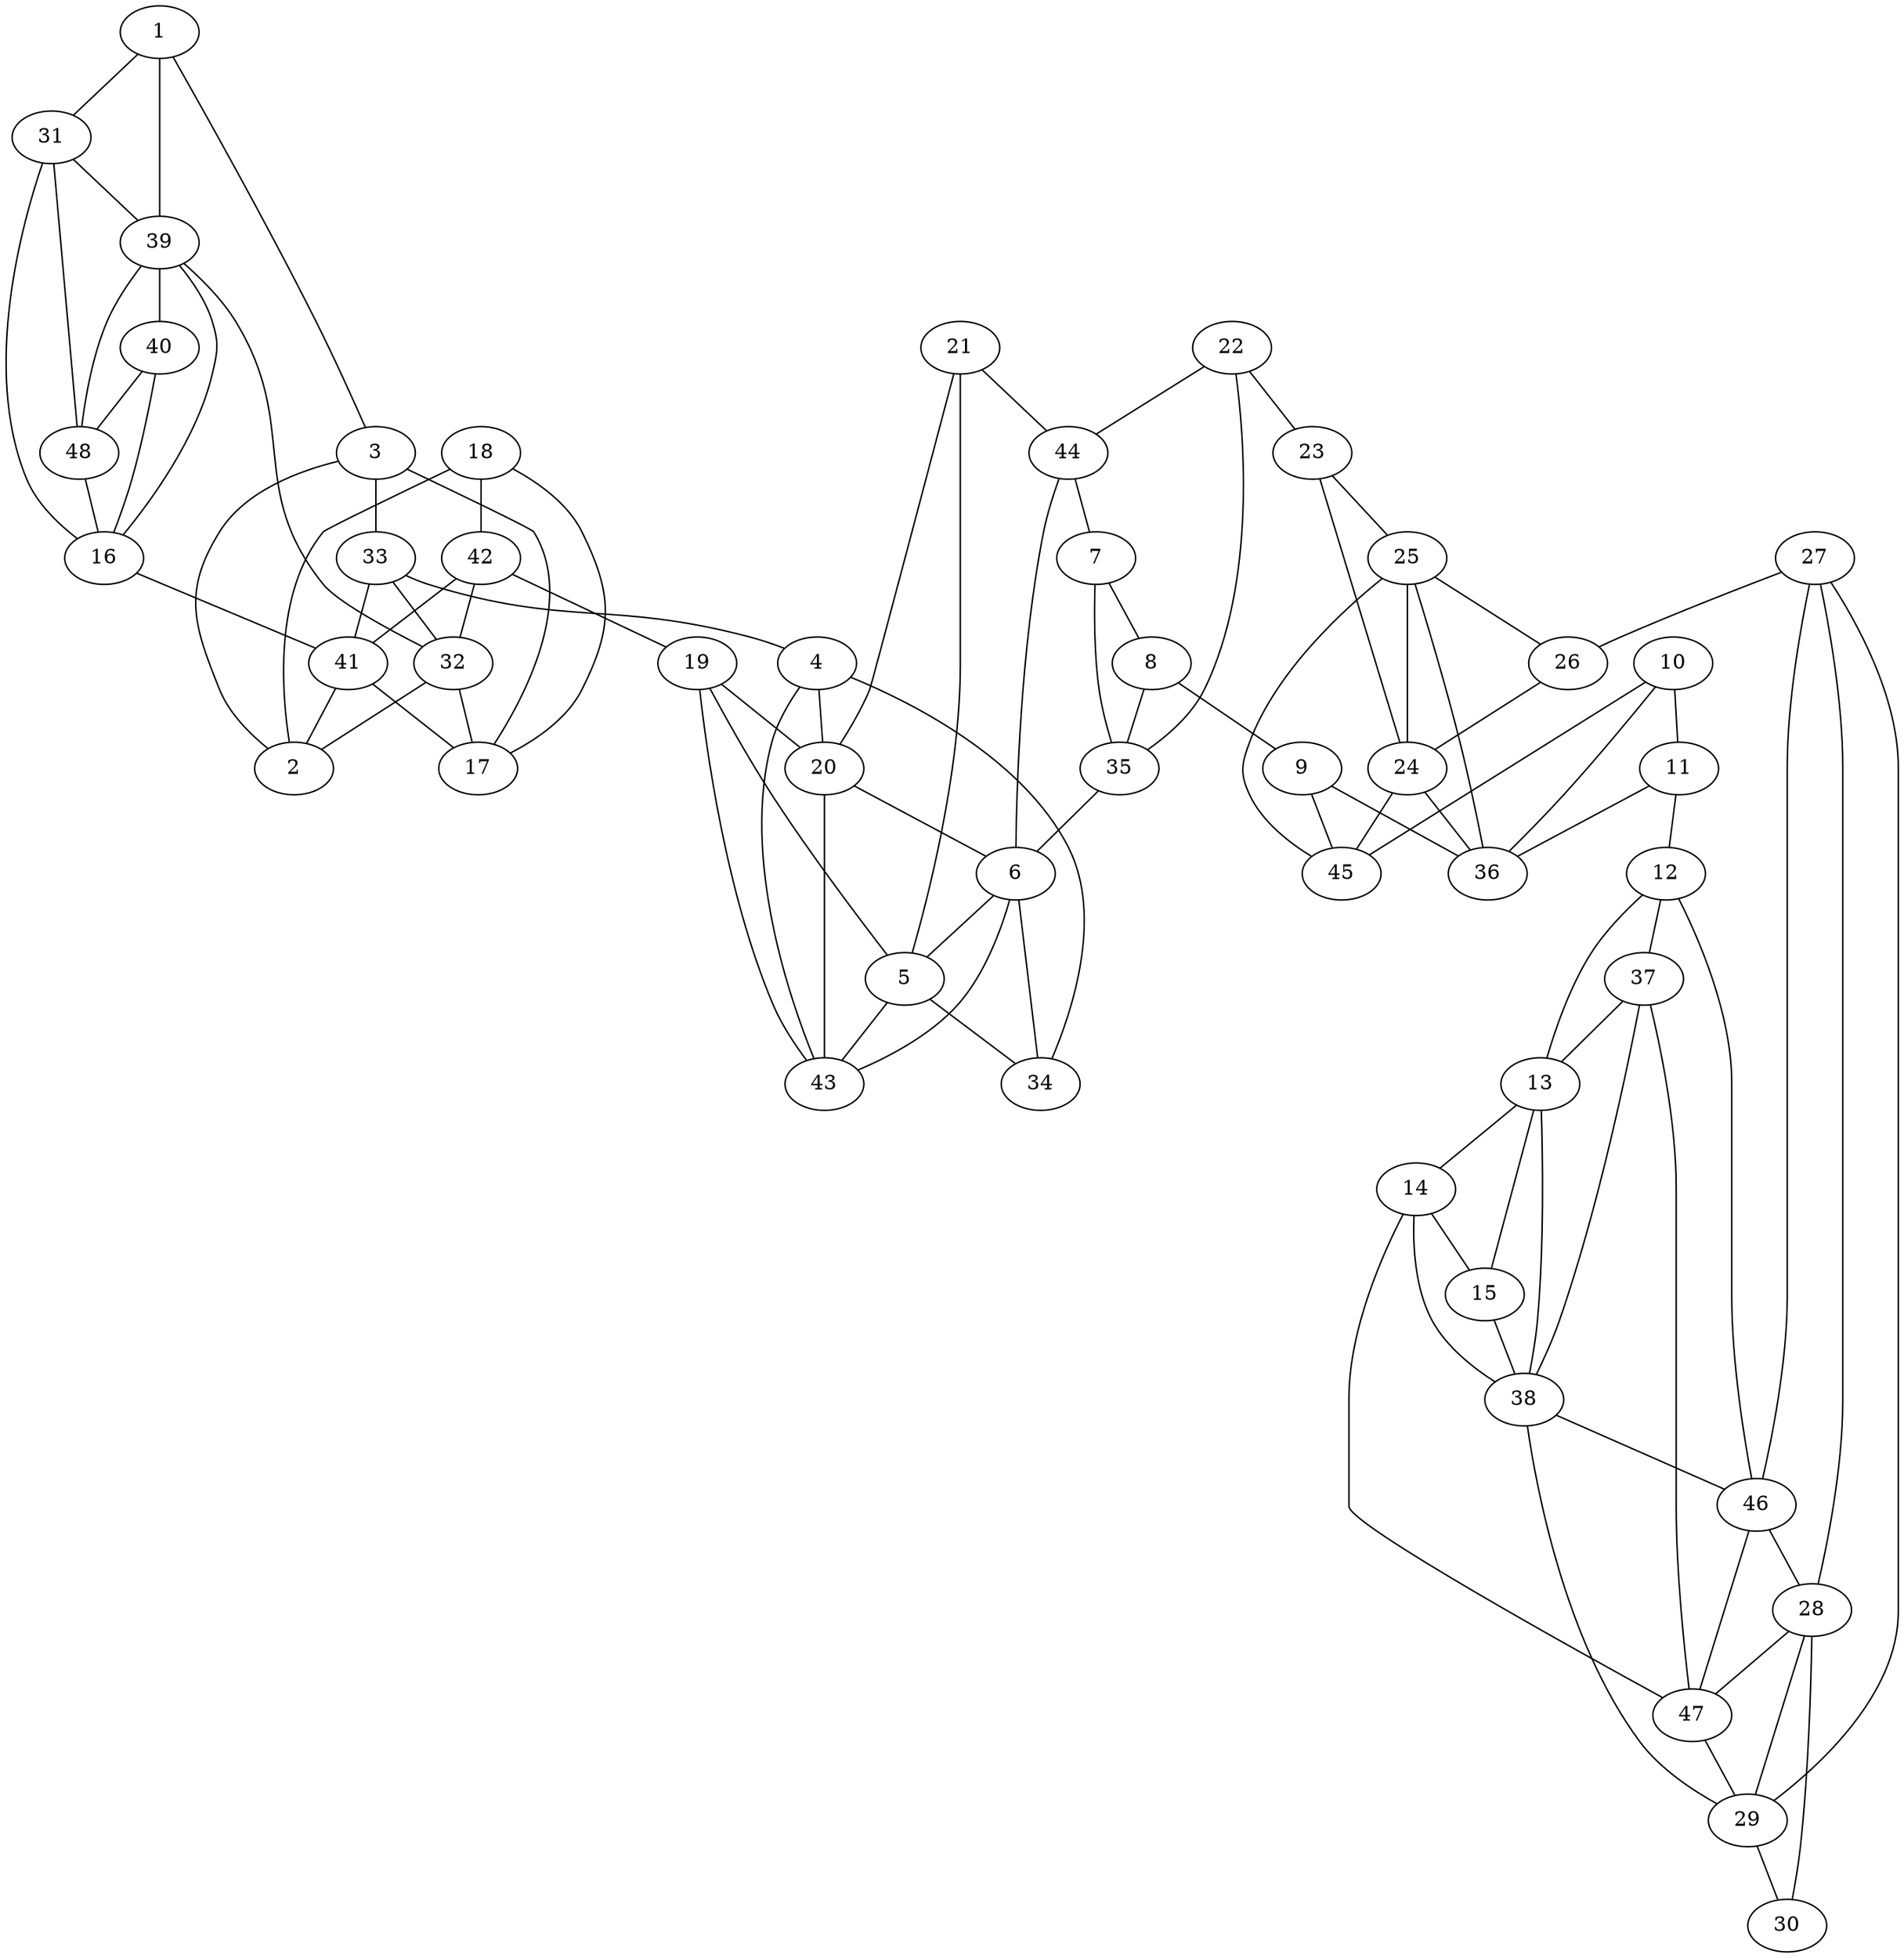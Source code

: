 graph pdb1o5x {
	1	 [aaLength=14,
		sequence=TLESIKSLTNSFNN,
		type=0];
	3	 [aaLength=9,
		sequence=HYDHTRKLL,
		type=0];
	1 -- 3	 [distance0="32.77098",
		frequency=1,
		type0=1];
	31	 [aaLength=6,
		sequence=YFVAAN,
		type=1];
	1 -- 31	 [distance0="32.8434",
		frequency=1,
		type0=2];
	39	 [aaLength=6,
		sequence=YFVAAN,
		type=1];
	1 -- 39	 [distance0="32.8434",
		frequency=1,
		type0=3];
	2	 [aaLength=3,
		sequence=VSV,
		type=0];
	3 -- 2	 [distance0="7.849582",
		frequency=1,
		type0=1];
	17	 [aaLength=3,
		sequence=VSV,
		type=0];
	3 -- 17	 [distance0="12.37641",
		frequency=1,
		type0=2];
	33	 [aaLength=4,
		sequence=STGI,
		type=1];
	3 -- 33	 [distance0="4.0",
		frequency=1,
		type0=4];
	4	 [aaLength=8,
		sequence=SAEIAKDL,
		type=0];
	20	 [aaLength=8,
		sequence=HFERRKYF,
		type=0];
	4 -- 20	 [distance0="16.23035",
		frequency=1,
		type0=1];
	34	 [aaLength=4,
		sequence=YVII,
		type=1];
	4 -- 34	 [distance0="17.61353",
		distance1="3.0",
		frequency=2,
		type0=2,
		type1=4];
	43	 [aaLength=4,
		sequence=YVII,
		type=1];
	4 -- 43	 [distance0="17.61353",
		frequency=1,
		type0=3];
	5	 [aaLength=8,
		sequence=HFERRKYF,
		type=0];
	5 -- 34	 [distance0="8.737468",
		frequency=1,
		type0=1];
	5 -- 43	 [distance0="8.737468",
		frequency=1,
		type0=2];
	6	 [aaLength=15,
		sequence=TDEDVREKLQASLKN,
		type=0];
	6 -- 5	 [distance0="13.1656",
		frequency=1,
		type0=1];
	6 -- 34	 [distance0="15.44367",
		frequency=1,
		type0=2];
	6 -- 43	 [distance0="15.44367",
		frequency=1,
		type0=3];
	7	 [aaLength=7,
		sequence=SLEQREQ,
		type=0];
	8	 [aaLength=12,
		sequence=KTIEVITKQVKA,
		type=0];
	7 -- 8	 [distance0="8.738802",
		distance1="1.0",
		frequency=2,
		type0=1,
		type1=4];
	35	 [aaLength=6,
		sequence=KAVVCF,
		type=1];
	7 -- 35	 [distance0="17.24988",
		frequency=1,
		type0=2];
	9	 [aaLength=5,
		sequence=FVDLI,
		type=0];
	8 -- 9	 [distance0="15.74894",
		distance1="0.0",
		frequency=2,
		type0=2,
		type1=5];
	8 -- 35	 [distance0="20.99367",
		frequency=1,
		type0=3];
	36	 [aaLength=5,
		sequence=VILVY,
		type=1];
	9 -- 36	 [distance0="15.15063",
		distance1="5.0",
		frequency=2,
		type0=1,
		type1=4];
	45	 [aaLength=5,
		sequence=VILVY,
		type=1];
	9 -- 45	 [distance0="15.15063",
		frequency=1,
		type0=2];
	10	 [aaLength=5,
		sequence=PLWAI,
		type=0];
	11	 [aaLength=20,
		sequence=TPEQAQLVHKEIRKIVKDTC,
		type=0];
	10 -- 11	 [distance0="14.79225",
		distance1="6.0",
		frequency=2,
		type0=1,
		type1=4];
	10 -- 36	 [distance0="18.23195",
		frequency=1,
		type0=2];
	10 -- 45	 [distance0="18.23195",
		frequency=1,
		type0=3];
	12	 [aaLength=8,
		sequence=GEKQANQI,
		type=0];
	11 -- 12	 [distance0="22.3528",
		distance1="0.0",
		frequency=2,
		type0=2,
		type1=5];
	11 -- 36	 [distance0="27.67821",
		frequency=1,
		type0=3];
	37	 [aaLength=4,
		sequence=RILY,
		type=1];
	12 -- 37	 [distance0="16.93471",
		distance1="0.0",
		frequency=2,
		type0=1,
		type1=5];
	46	 [aaLength=4,
		sequence=RILY,
		type=1];
	12 -- 46	 [distance0="16.93471",
		frequency=1,
		type0=2];
	13	 [aaLength=7,
		sequence=NCSSLIQ,
		type=0];
	14	 [aaLength=7,
		sequence=GNASLKE,
		type=0];
	13 -- 14	 [distance0="23.71547",
		frequency=1,
		type0=1];
	15	 [aaLength=9,
		sequence=SFVDIIKSA,
		type=0];
	13 -- 15	 [distance0="25.2775",
		frequency=1,
		type0=2];
	13 -- 12	 [distance0="30.61941",
		frequency=1,
		type0=3];
	38	 [aaLength=4,
		sequence=GFLV,
		type=1];
	13 -- 38	 [distance0="5.0",
		frequency=1,
		type0=4];
	14 -- 15	 [distance0="10.17951",
		distance1="0.0",
		frequency=2,
		type0=1,
		type1=5];
	14 -- 38	 [distance0="23.07028",
		frequency=1,
		type0=2];
	47	 [aaLength=4,
		sequence=GFLV,
		type=1];
	14 -- 47	 [distance0="23.07028",
		frequency=1,
		type0=3];
	15 -- 38	 [distance0="27.95308",
		frequency=1,
		type0=3];
	16	 [aaLength=14,
		sequence=TLESIKSLTNSFNN,
		type=0];
	16 -- 31	 [distance0="30.88118",
		frequency=1,
		type0=1];
	16 -- 39	 [distance0="30.88118",
		frequency=1,
		type0=2];
	40	 [aaLength=6,
		sequence=YFVAAN,
		type=1];
	16 -- 40	 [distance0="30.88118",
		frequency=1,
		type0=3];
	41	 [aaLength=6,
		sequence=LDVVVF,
		type=1];
	16 -- 41	 [distance0="7.0",
		frequency=1,
		type0=4];
	18	 [aaLength=9,
		sequence=HYDHTRKLL,
		type=0];
	18 -- 2	 [distance0="13.28254",
		frequency=1,
		type0=2];
	18 -- 17	 [distance0="8.298012",
		frequency=1,
		type0=1];
	42	 [aaLength=4,
		sequence=STGI,
		type=1];
	18 -- 42	 [distance0="4.0",
		frequency=1,
		type0=4];
	19	 [aaLength=8,
		sequence=SAEIAKDL,
		type=0];
	19 -- 5	 [distance0="24.39069",
		frequency=1,
		type0=2];
	19 -- 20	 [distance0="25.19331",
		frequency=1,
		type0=3];
	19 -- 43	 [distance0="3.0",
		frequency=1,
		type0=4];
	20 -- 6	 [distance0="16.07561",
		frequency=1,
		type0=3];
	21	 [aaLength=15,
		sequence=TDEDVREKLQASLKN,
		type=0];
	21 -- 5	 [distance0="18.68226",
		frequency=1,
		type0=2];
	21 -- 20	 [distance0="15.36057",
		frequency=1,
		type0=1];
	44	 [aaLength=6,
		sequence=KAVVCF,
		type=1];
	21 -- 44	 [distance0="2.0",
		frequency=1,
		type0=4];
	22	 [aaLength=7,
		sequence=SLEQREQ,
		type=0];
	23	 [aaLength=12,
		sequence=KTIEVITKQVKA,
		type=0];
	22 -- 23	 [distance0="12.95296",
		distance1="1.0",
		frequency=2,
		type0=1,
		type1=4];
	22 -- 35	 [distance0="26.60915",
		frequency=1,
		type0=2];
	22 -- 44	 [distance0="26.60915",
		frequency=1,
		type0=3];
	25	 [aaLength=5,
		sequence=PLWAI,
		type=0];
	23 -- 25	 [distance0="29.59766",
		frequency=1,
		type0=3];
	24	 [aaLength=5,
		sequence=FVDLI,
		type=0];
	24 -- 23	 [distance0="18.88664",
		frequency=1,
		type0=1];
	24 -- 25	 [distance0="28.93212",
		frequency=1,
		type0=2];
	24 -- 36	 [distance0="30.59925",
		frequency=1,
		type0=3];
	24 -- 45	 [distance0="5.0",
		frequency=1,
		type0=4];
	26	 [aaLength=21,
		sequence=TPEQAQLVHKEIRKIVKDTCG,
		type=0];
	25 -- 26	 [distance0="18.12981",
		distance1="6.0",
		frequency=2,
		type0=1,
		type1=4];
	25 -- 36	 [distance0="28.10144",
		frequency=1,
		type0=2];
	25 -- 45	 [distance0="28.10144",
		frequency=1,
		type0=3];
	26 -- 24	 [distance0="31.73168",
		frequency=1,
		type0=3];
	27	 [aaLength=8,
		sequence=GEKQANQI,
		type=0];
	27 -- 26	 [distance0="24.57014",
		frequency=1,
		type0=1];
	28	 [aaLength=7,
		sequence=NCSSLIQ,
		type=0];
	27 -- 28	 [distance0="28.18897",
		frequency=1,
		type0=2];
	29	 [aaLength=7,
		sequence=GNASLKE,
		type=0];
	27 -- 29	 [distance0="38.31043",
		frequency=1,
		type0=3];
	27 -- 46	 [distance0="0.0",
		frequency=1,
		type0=5];
	28 -- 29	 [distance0="21.30778",
		frequency=1,
		type0=1];
	30	 [aaLength=9,
		sequence=SFVDIIKSA,
		type=0];
	28 -- 30	 [distance0="24.16672",
		frequency=1,
		type0=2];
	28 -- 47	 [distance0="5.0",
		frequency=1,
		type0=4];
	29 -- 30	 [distance0="10.81999",
		distance1="0.0",
		frequency=2,
		type0=1,
		type1=5];
	29 -- 38	 [distance0="30.32633",
		frequency=1,
		type0=3];
	31 -- 39	 [distance0="0.0",
		distance1="0.0",
		frequency=2,
		type0=1,
		type1=5];
	32	 [aaLength=6,
		sequence=LDVVVF,
		type=1];
	32 -- 2	 [distance0="18.35663",
		distance1="1.0",
		frequency=2,
		type0=2,
		type1=4];
	32 -- 17	 [distance0="20.62261",
		frequency=1,
		type0=3];
	33 -- 4	 [distance0="15.0",
		frequency=1,
		type0=4];
	33 -- 32	 [distance0="23.0",
		frequency=1,
		type0=2];
	33 -- 41	 [distance0="23.0",
		frequency=1,
		type0=3];
	35 -- 6	 [distance0="17.39273",
		frequency=1,
		type0=3];
	37 -- 13	 [distance0="7.0",
		frequency=1,
		type0=4];
	38 -- 37	 [distance0="23.0",
		frequency=1,
		type0=2];
	38 -- 46	 [distance0="23.0",
		frequency=1,
		type0=3];
	39 -- 32	 [distance0="26.0",
		frequency=1,
		type0=4];
	39 -- 40	 [distance0="0.0",
		frequency=1,
		type0=2];
	48	 [aaLength=6,
		sequence=YFVAAN,
		type=1];
	40 -- 48	 [distance0="0.0",
		distance1="0.0",
		frequency=2,
		type0=3,
		type1=5];
	41 -- 2	 [distance0="18.35663",
		frequency=1,
		type0=2];
	41 -- 17	 [distance0="20.62261",
		distance1="1.0",
		frequency=2,
		type0=3,
		type1=4];
	42 -- 19	 [distance0="15.0",
		frequency=1,
		type0=4];
	42 -- 32	 [distance0="23.0",
		frequency=1,
		type0=2];
	42 -- 41	 [distance0="23.0",
		frequency=1,
		type0=3];
	43 -- 20	 [distance0="1.0",
		frequency=1,
		type0=4];
	44 -- 6	 [distance0="17.39273",
		frequency=1,
		type0=3];
	44 -- 7	 [distance0="17.24988",
		frequency=1,
		type0=2];
	46 -- 28	 [distance0="7.0",
		frequency=1,
		type0=4];
	47 -- 29	 [distance0="0.0",
		frequency=1,
		type0=5];
	47 -- 37	 [distance0="23.0",
		frequency=1,
		type0=2];
	47 -- 46	 [distance0="23.0",
		frequency=1,
		type0=3];
	48 -- 16	 [distance0="5.0",
		frequency=1,
		type0=4];
	48 -- 31	 [distance0="0.0",
		frequency=1,
		type0=1];
	48 -- 39	 [distance0="0.0",
		frequency=1,
		type0=2];
}

